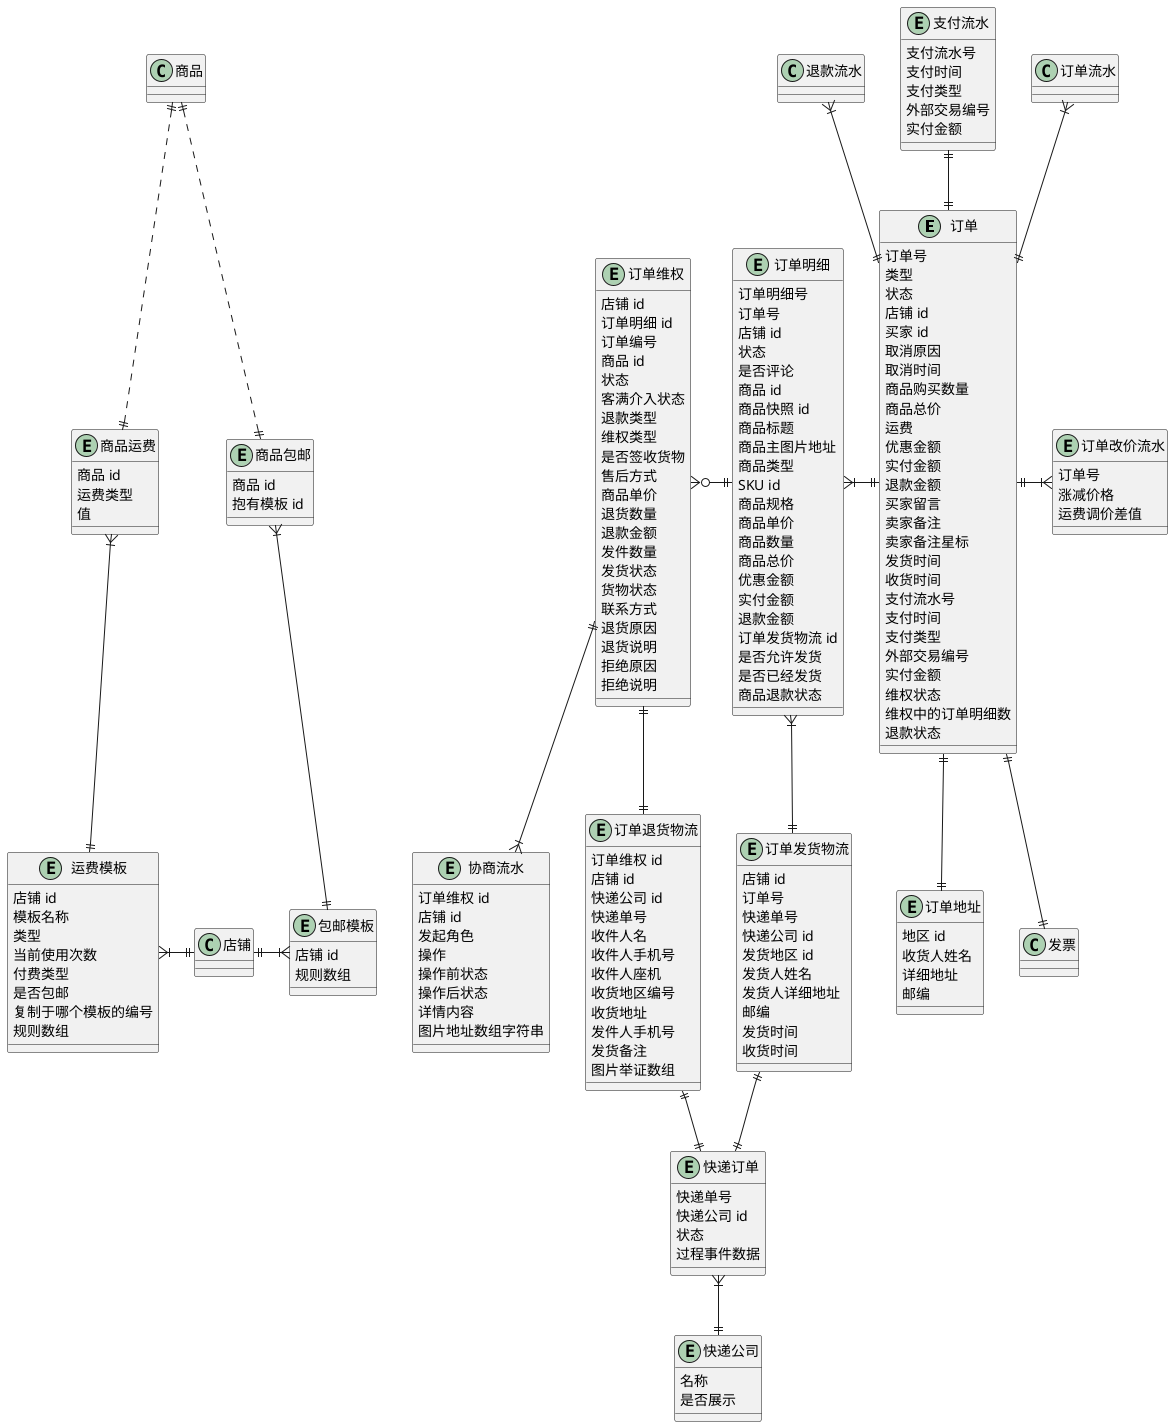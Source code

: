 @startuml 订单UML

' ==================== 订单 ====================
entity 订单 {
    订单号
    ' 普通/拼团/代付/送礼/社区团购/海淘/秒杀
    类型
    ' 待付款/待发货/待收货/已完成/已关闭
    状态
    店铺 id
    买家 id
    ' 1-超时未支付
    ' 2-退款关闭
    ' 4-买家取消
    ' 15-已通过货到付款交易
    ' 无法联系上买家
    ' 买家误拍/重拍
    ' 缺货
    ' ......
    取消原因
    取消时间
    ' 明细数量之和
    商品购买数量
    ' 明细求和
    商品总价
    ' 明细运费价格求和
    运费
    ' 优惠券
    优惠金额
    ' 商品总价 + 运费 - 优惠金额 + 涨价或减价
    实付金额
    退款金额
    买家留言
    卖家备注
    卖家备注星标
    ' 全部发货后填写
    发货时间
    ' 全部收货后填写
    收货时间
    ' 冗余支付流水
    支付流水号
    支付时间
    支付类型
    外部交易编号
    实付金额
    ' 0 无维权
    ' 1 顾客发起维权
    ' 2 顾客拒绝商家的处理结果
    ' 3 顾客接受商家的处理结果
    ' 9 商家正在处理
    ' 101 维权处理中
    ' 110 维权结束
    维权状态
    维权中的订单明细数
    ' 0 - NO_REFUND（无退款）
    ' 1 - PARTIAL_REFUNDING（部分退款中）
    ' 2 - PARTIAL_REFUNDED（已部分退款）
    ' 3 - PARTIAL_REFUND_FAILED（部分退款失败）
    ' 11 - FULL_REFUNDING（全额退款中）
    ' 12 - FULL_REFUNDED（已全额退款）
    ' 13 - FULL_REFUND_FAILED（全额退款失败）
    退款状态
}
entity 订单明细 {
    订单明细号
    订单号
    店铺 id
    ' 待付款/待发货/待收货/已完成/已关闭
    状态
    是否评论
    商品 id
    商品快照 id
    ' 冗余商品字段
    商品标题
    ' 冗余商品字段
    商品主图片地址
    ' 冗余商品字段
    商品类型
    SKU id
    ' json
    商品规格
    商品单价
    商品数量
    ' 单价 * 数量
    商品总价
    优惠金额
    ' 商品总价 - 优惠金额
    实付金额
    退款金额
    订单发货物流 id
    是否允许发货
    是否已经发货
    ' 0 - 无退款
    ' 1 - 部分退款
    ' 11 - 全部退款
    商品退款状态
}
entity 订单改价流水 {
    订单号
    涨减价格
    运费调价差值
}
entity 订单地址 {
    ' 用户地址从复制得到
    地区 id
    收货人姓名
    详细地址
    邮编
}
entity 支付流水 {
    支付流水号
    支付时间
    '   1-WEIXIN (微信自有支付)
    '   2-WEIXIN_DAIXIAO (微信代销支付)
    '   3-ALIPAY (支付宝支付)
    '   4-BANKCARDPAY (银行卡支付)
    '   5-PEERPAY (代付)
    '   6-CODPAY (货到付款)
    '   7-BAIDUPAY (百度钱包支付)
    '   8-PRESENTTAKE (直接领取赠品)
    '   9-COUPONPAY（优惠券/码全额抵扣)
    '   10-BULKPURCHASE（来自分销商的采购)
    '   11-MERGEDPAY (合并付货款)
    '   12-ECARD（有赞E卡支付)
    '   13-PREPAIDCARD (储值卡支付)
    '   14-MARKPAY （标记支付）
    '   15-OFCASH (现金支付)
    支付类型
    ' 如果支付方式是微信支付，就是财付通的交易单号
    外部交易编号
    实付金额
}

订单 ||-l-|{ 订单明细
订单 ||-u-|{ 订单流水
订单 ||--|| 发票
订单 ||--|| 订单地址
订单 ||-|{ 订单改价流水
订单 ||-u-|| 支付流水
订单 ||-u-|{ 退款流水


' ==================== 物流 ====================
entity 订单发货物流 {
    店铺 id
    订单号
    快递单号
    快递公司 id
    发货地区 id
    发货人姓名
    发货人详细地址
    邮编
    发货时间
    收货时间
}
entity 快递订单 {
    ' 定时任务同步快递信息
    快递单号
    快递公司 id
    ' 0：在途，即货物处于运输过程中；
    ' 1：揽件，货物已由快递公司揽收并且产生了第一条跟踪信息；
    ' 2：疑难，货物寄送过程出了问题；
    ' 3：签收，收件人已签收；
    ' 4：退签，即货物由于用户拒签、超区等原因退回，而且发件人已经签收；
    ' 5：派件，即快递正在进行同城派件；
    ' 6：退回，货物正处于退回发件人的途中；
    状态
    ' [{时间, 状态, 描述}]
    过程事件数据
}
entity 快递公司 {
    名称
    是否展示
}

订单明细 }|--|| 订单发货物流
订单发货物流 ||--|| 快递订单
快递订单 }|--|| 快递公司


' ==================== 售后维权 ====================
entity 订单维权 {
    店铺 id
    订单明细 id
    订单编号
    商品 id
    ' 待卖家审核
    ' 待买家退货
    ' 待卖家收货
    ' 待买家收货
    ' 售后成功
    ' 卖家拒绝售后
    ' 卖家拒绝收货
    ' 售后关闭
    状态
    ' 1 - 客满未介入
    ' 2 - 客满介入中
    客满介入状态
    ' 售中退款/售后退款
    退款类型
    ' 仅退款/退货退款
    维权类型
    ' signed
    是否签收货物
    ' 未介入/介入中/介入结束
    ' 客服介入状态
    ' 仅退款/退货退款/换货
    售后方式
    商品单价
    退货数量
    退款金额
    发件数量
    ' 未发货/已发货
    发货状态
    ' /已收到货
    货物状态
    联系方式
    ' 仅退款-未收到货申请原因
    '      11(质量问题)
    '      12(拍错/多拍/不喜欢)
    '      3(商品描述不符)
    '      14(假货), 15(商家发错货)
    '      16(商品破损/少件)
    '      17(其他)
    ' 仅退款-已收到货申
    '      51(多买/买错/不想要)
    '      52(快递无记录)
    '      53(少货/空包裹)
    '      54(未按约定时间发货)
    '      55(快递一直未送达)
    '      56(其他)
    ' 退货退款-申请原因
    '      101(商品破损/少件)
    '      102(商家发错货)
    '      103(商品描述不符)
    '      104(拍错/多拍/不喜欢)
    '      105(质量问题)
    '      107(其他)
    退货原因
    退货说明
    拒绝原因
    拒绝说明
    ' 以逗号分隔
    ' 图片举证数组
}
entity 协商流水 {
    订单维权 id
    店铺 id
    ' 1 - 系统
    ' 2 - 买家
    ' 3 - 商家
    ' 4 - 客服
    发起角色
    ' 250 - 同意退款给买家，本次维权结束
    ' 206 - 已退货,等待商家确认收货
    ' 205 - 已同意退款申请,等待买家退货
    ' 201 - 发起了退款申请,等待商家处理
    操作
    操作前状态
    操作后状态
    ' [{标题:'',内容:''}]
    详情内容
    图片地址数组字符串
}
entity 订单退货物流 {
    订单维权 id
    店铺 id
    快递公司 id
    快递单号
    收件人名
    收件人手机号
    收件人座机
    收货地区编号
    收货地址
    发件人手机号
    发货备注
    ' 以逗号分隔
    图片举证数组
}

订单明细 ||-l-o{ 订单维权
订单维权 ||--|{ 协商流水
订单维权 ||--|| 订单退货物流
订单退货物流 ||--|| 快递订单


' ==================== 运费模版 ====================
entity 运费模板 {
    店铺 id
    模板名称
    ' 按件/按重量
    类型
    ' 当使用次数大于零，不能删除
    当前使用次数
    ' 1-买家付费
    ' 2-卖家付费
    付费类型
    ' 0-否
    ' 1-是
    ' 2-部分
    是否包邮
    复制于哪个模板的编号
    ' [{
    '   地区 id:[],
    '   首件数:'',
    '   首件运费:'',
    '   续件数:'',
    '   续件运费:''
    ' }]
    规则数组
}
entity 商品运费 {
    商品 id
    ' 统一运费/运费模板
    运费类型
    ' 运费/运费模版id
    值
}

运费模板 ||-u-|{ 商品运费
商品运费 ||.u.|| 商品
运费模板 }|-r-|| 店铺


' ==================== 包邮模板 ====================
entity 商品包邮 {
    商品 id
    抱有模板 id
}
entity 包邮模板 {
    店铺 id
    ' [{
    '   地区 id:[],
    '   截单时间:'',
    '   时效:''
    ' }]
    规则数组
}

包邮模板 ||-u-|{ 商品包邮
商品包邮 ||.u.|| 商品
包邮模板 }|-l-|| 店铺

@enduml